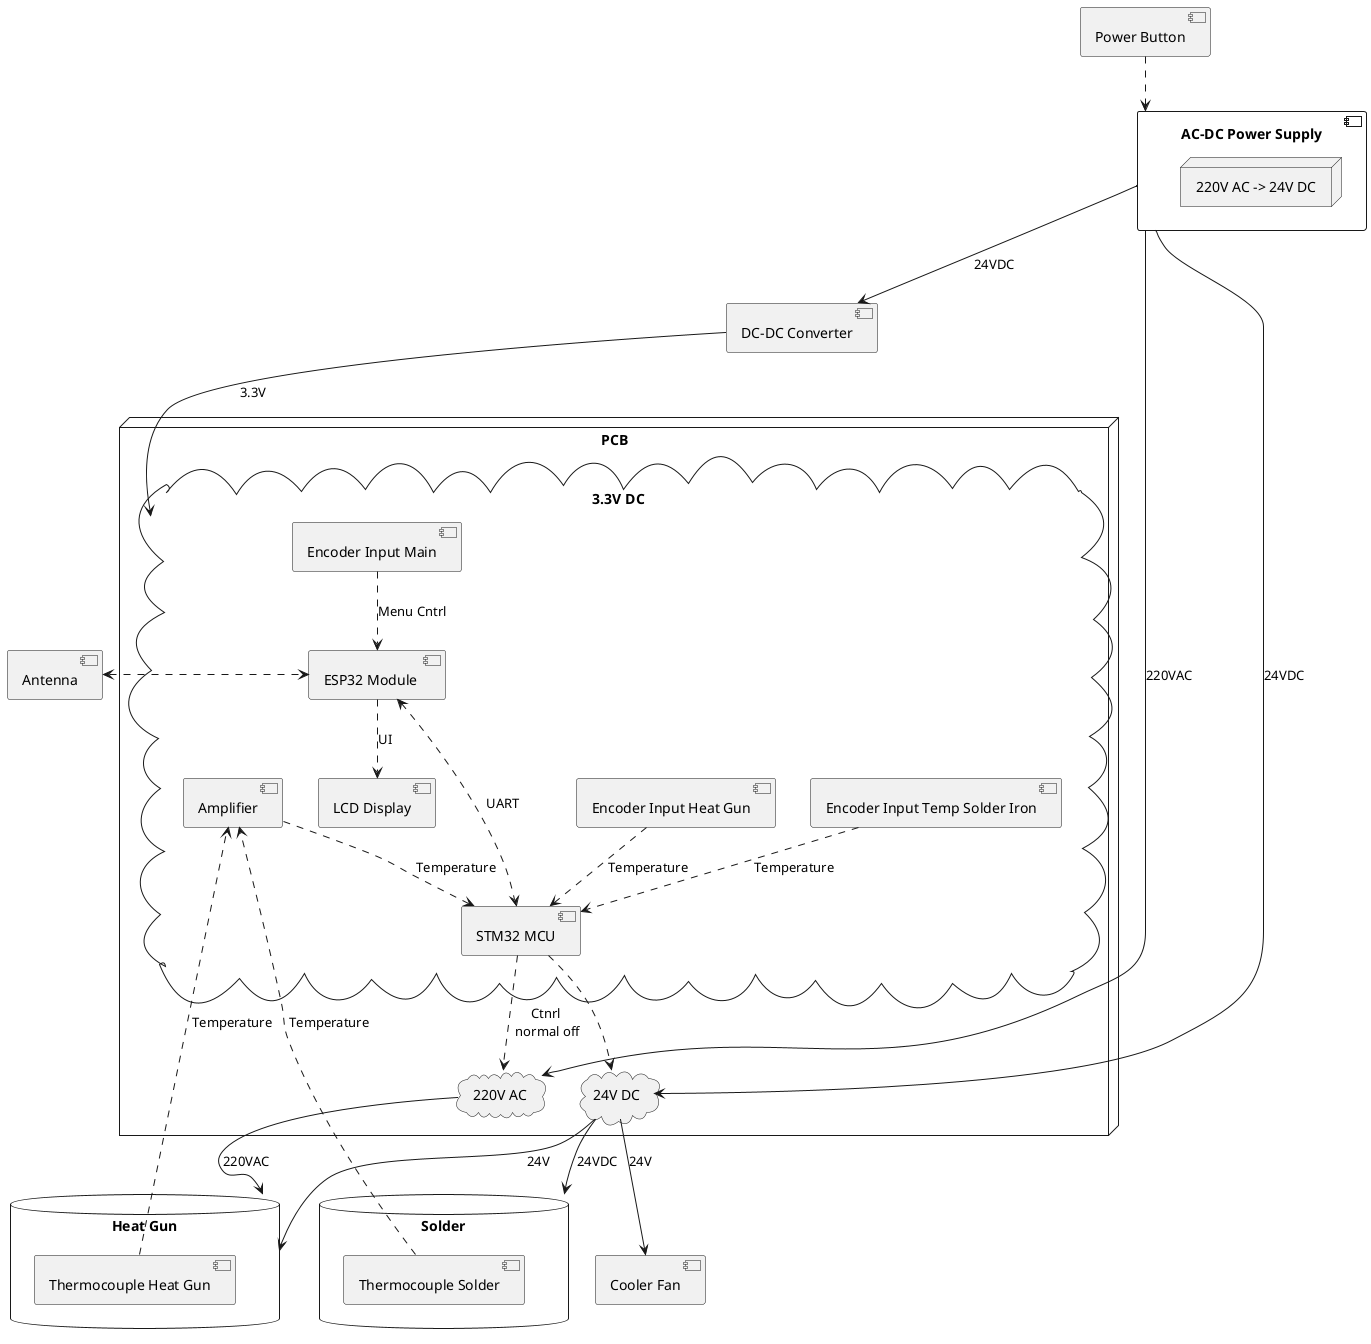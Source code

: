 @startuml

component "AC-DC Power Supply" as power {
    node "220V AC -> 24V DC"
}
component "DC-DC Converter" as converter
component "Cooler Fan" as cooller
component "Antenna" as antenna
component "Power Button" as button

database "Solder" as solder {
    component "Thermocouple Solder" as thcSolder
}

database "Heat Gun" as gun {
    component "Thermocouple Heat Gun" as thcHeat
}

node "PCB" as interfaces {
    cloud "3.3V DC" as lvdomain {
        component "LCD Display" as display
        component "ESP32 Module " as mcu
        component "Encoder Input Temp Solder Iron" as inputTemp
        component "Encoder Input Heat Gun" as inputHeat
        component "Encoder Input Main" as inputMain
        component "STM32 MCU" as driver
        component "Amplifier" as amp
    }
    cloud "220V AC" as hvdomain
    cloud "24V DC"  as mvdomain
}

power --> converter : 24VDC
power --> hvdomain : 220VAC
power --> mvdomain : 24VDC
converter --> lvdomain : 3.3V
mvdomain --> cooller : 24V
mvdomain -down-> solder : 24VDC   
hvdomain -down-> gun : 220VAC
mvdomain --> gun : 24V

thcSolder ..> amp : Temperature
thcHeat ..> amp : Temperature
amp ..> driver : Temperature

mcu ..> display : UI

inputMain ..> mcu : Menu Cntrl
inputTemp ..> driver : Temperature
inputHeat ..> driver : Temperature

mcu <...> driver : UART

driver ..> hvdomain : Ctnrl\n normal off
driver ..> mvdomain

mcu <.left.> antenna

button ..> power

@enduml